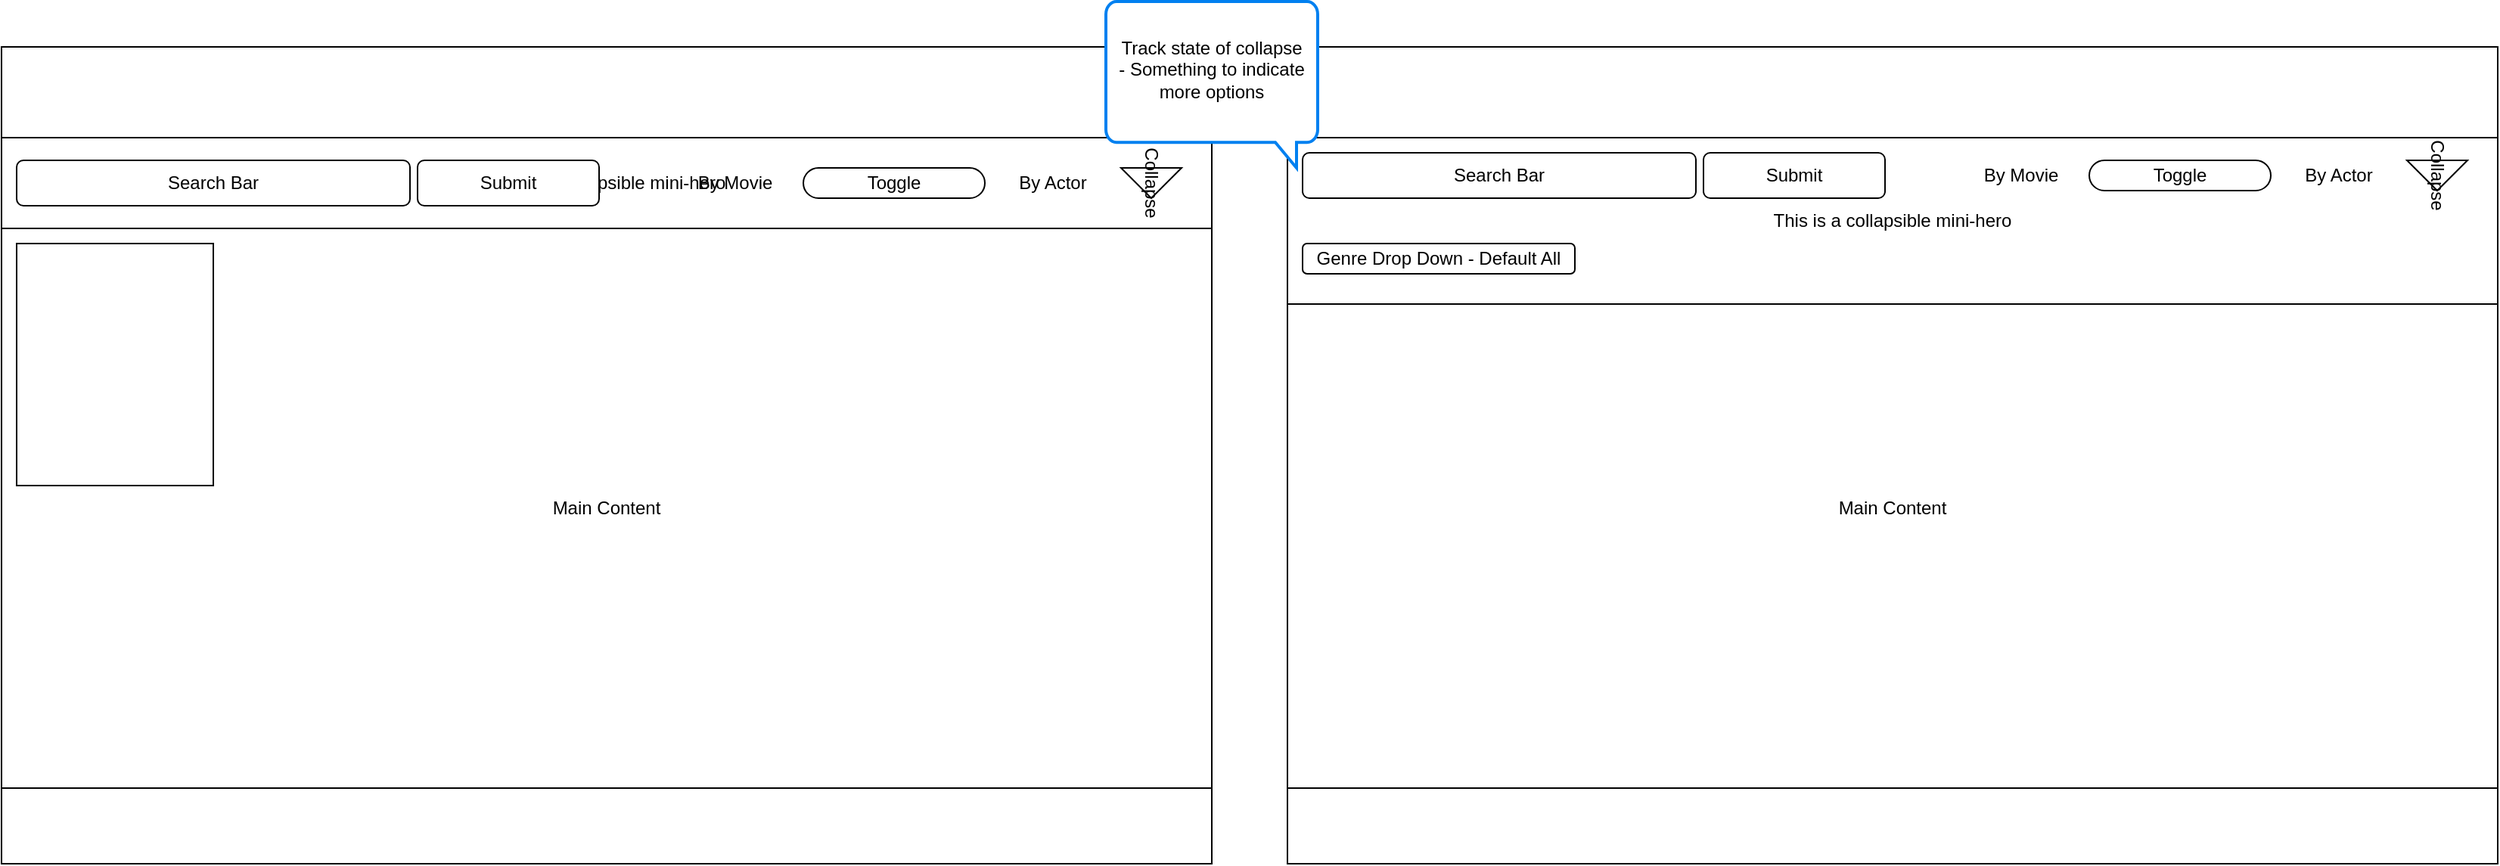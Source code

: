 <mxfile version="20.5.3" type="github"><diagram id="hBvTKLniRS_O88qXyRrb" name="Page-1"><mxGraphModel dx="2272" dy="762" grid="1" gridSize="10" guides="1" tooltips="1" connect="1" arrows="1" fold="1" page="1" pageScale="1" pageWidth="850" pageHeight="1100" math="0" shadow="0"><root><mxCell id="0"/><mxCell id="1" parent="0"/><mxCell id="X459OqeTA9fZSmYU7a_K-16" value="" style="rounded=0;whiteSpace=wrap;html=1;" vertex="1" parent="1"><mxGeometry x="-820" y="40" width="800" height="540" as="geometry"/></mxCell><mxCell id="X459OqeTA9fZSmYU7a_K-17" value="Main Content" style="rounded=0;whiteSpace=wrap;html=1;" vertex="1" parent="1"><mxGeometry x="-820" y="160" width="800" height="370" as="geometry"/></mxCell><mxCell id="X459OqeTA9fZSmYU7a_K-18" value="This is a collapsible mini-hero" style="rounded=0;whiteSpace=wrap;html=1;" vertex="1" parent="1"><mxGeometry x="-820" y="100" width="800" height="60" as="geometry"/></mxCell><mxCell id="X459OqeTA9fZSmYU7a_K-19" value="Search Bar" style="rounded=1;whiteSpace=wrap;html=1;" vertex="1" parent="1"><mxGeometry x="-810" y="115" width="260" height="30" as="geometry"/></mxCell><mxCell id="X459OqeTA9fZSmYU7a_K-20" value="Submit" style="rounded=1;whiteSpace=wrap;html=1;" vertex="1" parent="1"><mxGeometry x="-545" y="115" width="120" height="30" as="geometry"/></mxCell><mxCell id="X459OqeTA9fZSmYU7a_K-21" value="Toggle" style="rounded=1;whiteSpace=wrap;html=1;arcSize=50;" vertex="1" parent="1"><mxGeometry x="-290" y="120" width="120" height="20" as="geometry"/></mxCell><mxCell id="X459OqeTA9fZSmYU7a_K-22" value="By Movie" style="text;html=1;strokeColor=none;fillColor=none;align=center;verticalAlign=middle;whiteSpace=wrap;rounded=0;" vertex="1" parent="1"><mxGeometry x="-380" y="120" width="90" height="20" as="geometry"/></mxCell><mxCell id="X459OqeTA9fZSmYU7a_K-23" value="By Actor" style="text;html=1;strokeColor=none;fillColor=none;align=center;verticalAlign=middle;whiteSpace=wrap;rounded=0;" vertex="1" parent="1"><mxGeometry x="-170" y="120" width="90" height="20" as="geometry"/></mxCell><mxCell id="X459OqeTA9fZSmYU7a_K-24" value="Collapse" style="triangle;whiteSpace=wrap;html=1;rotation=90;" vertex="1" parent="1"><mxGeometry x="-70" y="110" width="20" height="40" as="geometry"/></mxCell><mxCell id="X459OqeTA9fZSmYU7a_K-2" value="" style="rounded=0;whiteSpace=wrap;html=1;" vertex="1" parent="1"><mxGeometry x="30" y="40" width="800" height="540" as="geometry"/></mxCell><mxCell id="X459OqeTA9fZSmYU7a_K-3" value="Main Content" style="rounded=0;whiteSpace=wrap;html=1;" vertex="1" parent="1"><mxGeometry x="30" y="160" width="800" height="370" as="geometry"/></mxCell><mxCell id="X459OqeTA9fZSmYU7a_K-4" value="This is a collapsible mini-hero" style="rounded=0;whiteSpace=wrap;html=1;" vertex="1" parent="1"><mxGeometry x="30" y="100" width="800" height="110" as="geometry"/></mxCell><mxCell id="X459OqeTA9fZSmYU7a_K-5" value="Search Bar" style="rounded=1;whiteSpace=wrap;html=1;" vertex="1" parent="1"><mxGeometry x="40" y="110" width="260" height="30" as="geometry"/></mxCell><mxCell id="X459OqeTA9fZSmYU7a_K-6" value="Submit" style="rounded=1;whiteSpace=wrap;html=1;" vertex="1" parent="1"><mxGeometry x="305" y="110" width="120" height="30" as="geometry"/></mxCell><mxCell id="X459OqeTA9fZSmYU7a_K-8" value="Toggle" style="rounded=1;whiteSpace=wrap;html=1;arcSize=50;" vertex="1" parent="1"><mxGeometry x="560" y="115" width="120" height="20" as="geometry"/></mxCell><mxCell id="X459OqeTA9fZSmYU7a_K-9" value="By Movie" style="text;html=1;strokeColor=none;fillColor=none;align=center;verticalAlign=middle;whiteSpace=wrap;rounded=0;" vertex="1" parent="1"><mxGeometry x="470" y="115" width="90" height="20" as="geometry"/></mxCell><mxCell id="X459OqeTA9fZSmYU7a_K-10" value="By Actor" style="text;html=1;strokeColor=none;fillColor=none;align=center;verticalAlign=middle;whiteSpace=wrap;rounded=0;" vertex="1" parent="1"><mxGeometry x="680" y="115" width="90" height="20" as="geometry"/></mxCell><mxCell id="X459OqeTA9fZSmYU7a_K-11" value="Collapse" style="triangle;whiteSpace=wrap;html=1;rotation=90;" vertex="1" parent="1"><mxGeometry x="780" y="105" width="20" height="40" as="geometry"/></mxCell><mxCell id="X459OqeTA9fZSmYU7a_K-13" value="" style="html=1;verticalLabelPosition=bottom;align=center;labelBackgroundColor=#ffffff;verticalAlign=top;strokeWidth=2;strokeColor=#0080F0;shadow=0;dashed=0;shape=mxgraph.ios7.icons.message;" vertex="1" parent="1"><mxGeometry x="-90" y="10" width="140" height="110" as="geometry"/></mxCell><mxCell id="X459OqeTA9fZSmYU7a_K-14" value="Track state of collapse&lt;br&gt;- Something to indicate more options" style="text;html=1;strokeColor=none;fillColor=none;align=center;verticalAlign=middle;whiteSpace=wrap;rounded=0;" vertex="1" parent="1"><mxGeometry x="-90" y="10" width="140" height="90" as="geometry"/></mxCell><mxCell id="X459OqeTA9fZSmYU7a_K-15" value="Genre Drop Down - Default All" style="rounded=1;whiteSpace=wrap;html=1;" vertex="1" parent="1"><mxGeometry x="40" y="170" width="180" height="20" as="geometry"/></mxCell><mxCell id="X459OqeTA9fZSmYU7a_K-53" value="" style="rounded=0;whiteSpace=wrap;html=1;" vertex="1" parent="1"><mxGeometry x="-810" y="170" width="130" height="160" as="geometry"/></mxCell></root></mxGraphModel></diagram></mxfile>